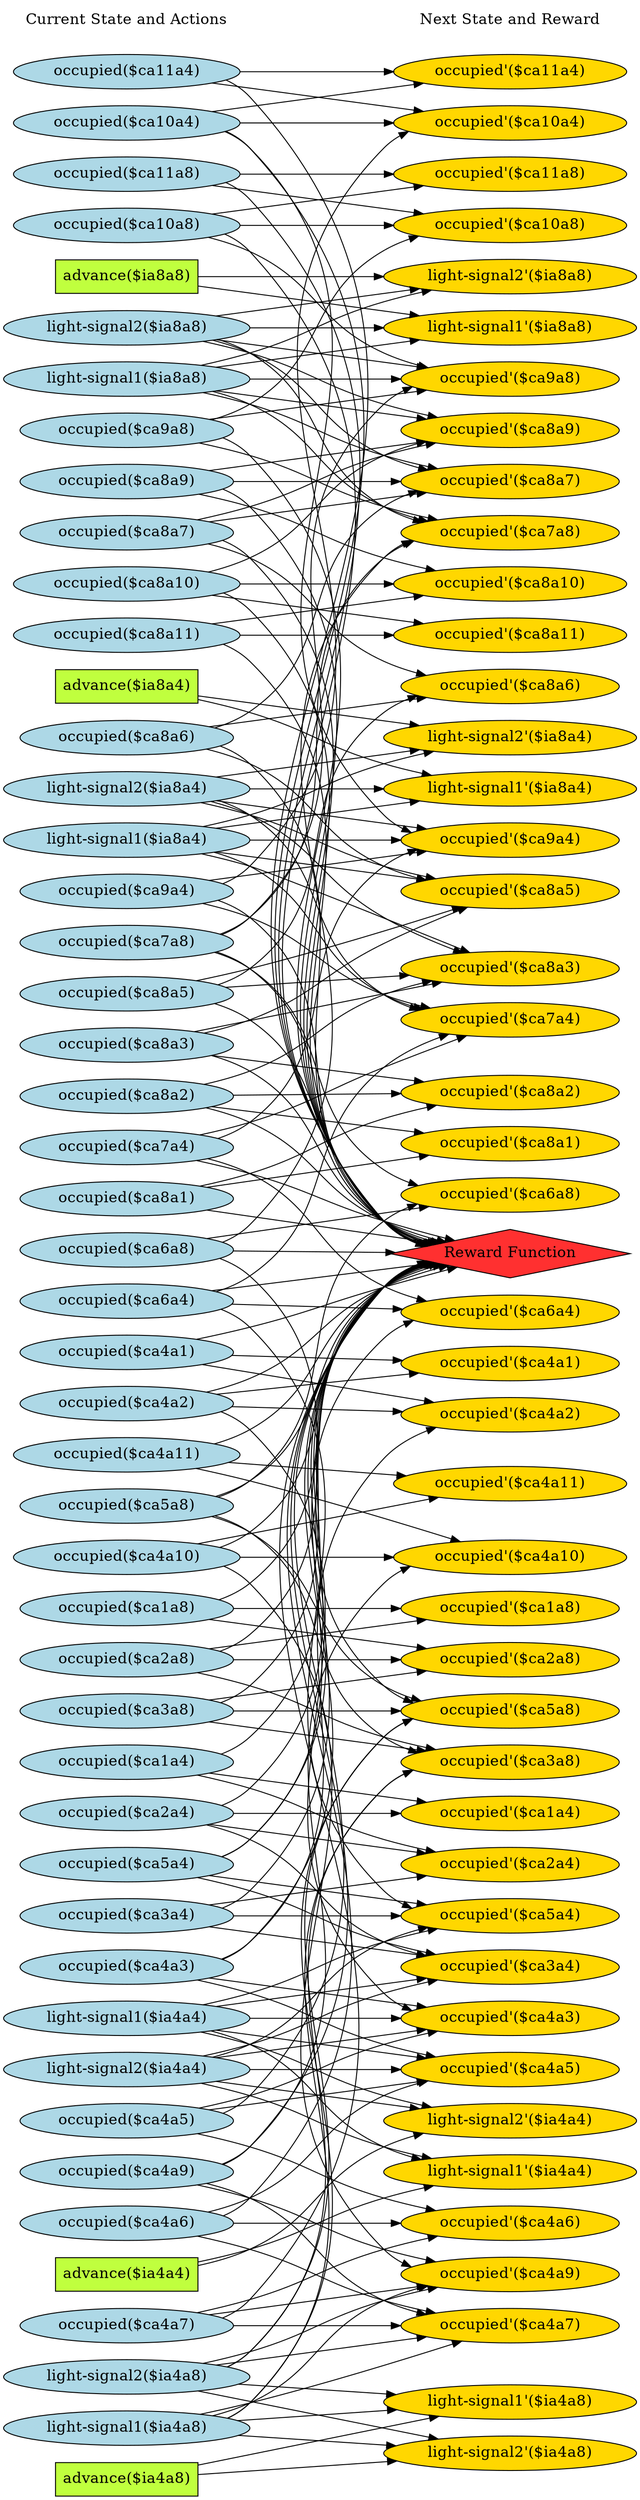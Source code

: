 digraph G {
	graph [bb="0,0,612.96,2668.4",
		fontname=Helvetica,
		fontsize=16,
		rankdir=LR,
		ranksep=2.00,
		ratio=auto,
		size=600
	];
	node [fontsize=16,
		label="\N"
	];
	{
		graph [rank=same];
		"occupied($ca10a4)"		 [color=black,
			fillcolor=lightblue,
			height=0.51069,
			pos="107.48,2541.4",
			shape=ellipse,
			style=filled,
			width=2.7106];
		"occupied($ca10a8)"		 [color=black,
			fillcolor=lightblue,
			height=0.51069,
			pos="107.48,1663.4",
			shape=ellipse,
			style=filled,
			width=2.7106];
		"light-signal1($ia4a8)"		 [color=black,
			fillcolor=lightblue,
			height=0.51069,
			pos="107.48,72.385",
			shape=ellipse,
			style=filled,
			width=2.9856];
		"occupied($ca4a5)"		 [color=black,
			fillcolor=lightblue,
			height=0.51069,
			pos="107.48,675.38",
			shape=ellipse,
			style=filled,
			width=2.5534];
		"occupied($ca4a11)"		 [color=black,
			fillcolor=lightblue,
			height=0.51069,
			pos="107.48,1883.4",
			shape=ellipse,
			style=filled,
			width=2.7106];
		"light-signal1($ia8a4)"		 [color=black,
			fillcolor=lightblue,
			height=0.51069,
			pos="107.48,2323.4",
			shape=ellipse,
			style=filled,
			width=2.9856];
		"occupied($ca3a4)"		 [color=black,
			fillcolor=lightblue,
			height=0.51069,
			pos="107.48,950.38",
			shape=ellipse,
			style=filled,
			width=2.5534];
		"occupied($ca8a1)"		 [color=black,
			fillcolor=lightblue,
			height=0.51069,
			pos="107.48,2486.4",
			shape=ellipse,
			style=filled,
			width=2.5534];
		"occupied($ca4a1)"		 [color=black,
			fillcolor=lightblue,
			height=0.51069,
			pos="107.48,895.38",
			shape=ellipse,
			style=filled,
			width=2.5534];
		"light-signal1($ia8a8)"		 [color=black,
			fillcolor=lightblue,
			height=0.51069,
			pos="107.48,1388.4",
			shape=ellipse,
			style=filled,
			width=2.9856];
		"occupied($ca7a8)"		 [color=black,
			fillcolor=lightblue,
			height=0.51069,
			pos="107.48,1278.4",
			shape=ellipse,
			style=filled,
			width=2.5534];
		"occupied($ca8a9)"		 [color=black,
			fillcolor=lightblue,
			height=0.51069,
			pos="107.48,1608.4",
			shape=ellipse,
			style=filled,
			width=2.5534];
		"light-signal1($ia4a4)"		 [color=black,
			fillcolor=lightblue,
			height=0.51069,
			pos="107.48,730.38",
			shape=ellipse,
			style=filled,
			width=2.9856];
		"occupied($ca7a4)"		 [color=black,
			fillcolor=lightblue,
			height=0.51069,
			pos="107.48,2103.4",
			shape=ellipse,
			style=filled,
			width=2.5534];
		"occupied($ca3a8)"		 [color=black,
			fillcolor=lightblue,
			height=0.51069,
			pos="107.48,182.38",
			shape=ellipse,
			style=filled,
			width=2.5534];
		"occupied($ca8a5)"		 [color=black,
			fillcolor=lightblue,
			height=0.51069,
			pos="107.48,2048.4",
			shape=ellipse,
			style=filled,
			width=2.5534];
		"occupied($ca4a9)"		 [color=black,
			fillcolor=lightblue,
			height=0.51069,
			pos="107.48,620.38",
			shape=ellipse,
			style=filled,
			width=2.5534];
		"advance($ia8a4)"		 [color=black,
			fillcolor=olivedrab1,
			height=0.5,
			pos="107.48,2432.4",
			shape=box,
			style=filled,
			width=1.6944];
		"advance($ia8a8)"		 [color=black,
			fillcolor=olivedrab1,
			height=0.5,
			pos="107.48,1224.4",
			shape=box,
			style=filled,
			width=1.6944];
		"advance($ia4a8)"		 [color=black,
			fillcolor=olivedrab1,
			height=0.5,
			pos="107.48,18.385",
			shape=box,
			style=filled,
			width=1.6944];
		"occupied($ca8a10)"		 [color=black,
			fillcolor=lightblue,
			height=0.51069,
			pos="107.48,1498.4",
			shape=ellipse,
			style=filled,
			width=2.7106];
		"advance($ia4a4)"		 [color=black,
			fillcolor=olivedrab1,
			height=0.5,
			pos="107.48,511.38",
			shape=box,
			style=filled,
			width=1.6944];
		"occupied($ca8a11)"		 [color=black,
			fillcolor=lightblue,
			height=0.51069,
			pos="107.48,1553.4",
			shape=ellipse,
			style=filled,
			width=2.7106];
		"Current State and Actions"		 [color=black,
			fillcolor=white,
			height=0.5,
			pos="107.48,2650.4",
			shape=plaintext,
			style=bold,
			width=2.5139];
		"light-signal2($ia4a4)"		 [color=black,
			fillcolor=lightblue,
			height=0.51069,
			pos="107.48,565.38",
			shape=ellipse,
			style=filled,
			width=2.9856];
		"occupied($ca1a8)"		 [color=black,
			fillcolor=lightblue,
			height=0.51069,
			pos="107.48,347.38",
			shape=ellipse,
			style=filled,
			width=2.5534];
		"occupied($ca4a3)"		 [color=black,
			fillcolor=lightblue,
			height=0.51069,
			pos="107.48,785.38",
			shape=ellipse,
			style=filled,
			width=2.5534];
		"occupied($ca5a4)"		 [color=black,
			fillcolor=lightblue,
			height=0.51069,
			pos="107.48,1060.4",
			shape=ellipse,
			style=filled,
			width=2.5534];
		"occupied($ca1a4)"		 [color=black,
			fillcolor=lightblue,
			height=0.51069,
			pos="107.48,1115.4",
			shape=ellipse,
			style=filled,
			width=2.5534];
		"occupied($ca8a7)"		 [color=black,
			fillcolor=lightblue,
			height=0.51069,
			pos="107.48,1718.4",
			shape=ellipse,
			style=filled,
			width=2.5534];
		"occupied($ca9a4)"		 [color=black,
			fillcolor=lightblue,
			height=0.51069,
			pos="107.48,2213.4",
			shape=ellipse,
			style=filled,
			width=2.5534];
		"light-signal2($ia8a8)"		 [color=black,
			fillcolor=lightblue,
			height=0.51069,
			pos="107.48,1333.4",
			shape=ellipse,
			style=filled,
			width=2.9856];
		"occupied($ca8a3)"		 [color=black,
			fillcolor=lightblue,
			height=0.51069,
			pos="107.48,2158.4",
			shape=ellipse,
			style=filled,
			width=2.5534];
		"light-signal2($ia4a8)"		 [color=black,
			fillcolor=lightblue,
			height=0.51069,
			pos="107.48,127.38",
			shape=ellipse,
			style=filled,
			width=2.9856];
		"occupied($ca4a7)"		 [color=black,
			fillcolor=lightblue,
			height=0.51069,
			pos="107.48,402.38",
			shape=ellipse,
			style=filled,
			width=2.5534];
		"occupied($ca9a8)"		 [color=black,
			fillcolor=lightblue,
			height=0.51069,
			pos="107.48,1443.4",
			shape=ellipse,
			style=filled,
			width=2.5534];
		"light-signal2($ia8a4)"		 [color=black,
			fillcolor=lightblue,
			height=0.51069,
			pos="107.48,2268.4",
			shape=ellipse,
			style=filled,
			width=2.9856];
		"occupied($ca5a8)"		 [color=black,
			fillcolor=lightblue,
			height=0.51069,
			pos="107.48,292.38",
			shape=ellipse,
			style=filled,
			width=2.5534];
		"occupied($ca11a4)"		 [color=black,
			fillcolor=lightblue,
			height=0.51069,
			pos="107.48,2596.4",
			shape=ellipse,
			style=filled,
			width=2.7106];
		"occupied($ca11a8)"		 [color=black,
			fillcolor=lightblue,
			height=0.51069,
			pos="107.48,1773.4",
			shape=ellipse,
			style=filled,
			width=2.7106];
		"occupied($ca4a10)"		 [color=black,
			fillcolor=lightblue,
			height=0.51069,
			pos="107.48,1828.4",
			shape=ellipse,
			style=filled,
			width=2.7106];
		"occupied($ca2a8)"		 [color=black,
			fillcolor=lightblue,
			height=0.51069,
			pos="107.48,237.38",
			shape=ellipse,
			style=filled,
			width=2.5534];
		"occupied($ca4a6)"		 [color=black,
			fillcolor=lightblue,
			height=0.51069,
			pos="107.48,457.38",
			shape=ellipse,
			style=filled,
			width=2.5534];
		"occupied($ca6a4)"		 [color=black,
			fillcolor=lightblue,
			height=0.51069,
			pos="107.48,1938.4",
			shape=ellipse,
			style=filled,
			width=2.5534];
		"occupied($ca8a2)"		 [color=black,
			fillcolor=lightblue,
			height=0.51069,
			pos="107.48,2378.4",
			shape=ellipse,
			style=filled,
			width=2.5534];
		"occupied($ca4a2)"		 [color=black,
			fillcolor=lightblue,
			height=0.51069,
			pos="107.48,840.38",
			shape=ellipse,
			style=filled,
			width=2.5534];
		"occupied($ca2a4)"		 [color=black,
			fillcolor=lightblue,
			height=0.51069,
			pos="107.48,1005.4",
			shape=ellipse,
			style=filled,
			width=2.5534];
		"occupied($ca6a8)"		 [color=black,
			fillcolor=lightblue,
			height=0.51069,
			pos="107.48,1170.4",
			shape=ellipse,
			style=filled,
			width=2.5534];
		"occupied($ca8a6)"		 [color=black,
			fillcolor=lightblue,
			height=0.51069,
			pos="107.48,1993.4",
			shape=ellipse,
			style=filled,
			width=2.5534];
	}
	{
		graph [rank=same];
		"occupied'($ca8a6)"		 [color=black,
			fillcolor=gold1,
			height=0.51069,
			pos="485.96,1993.4",
			shape=ellipse,
			style=filled,
			width=2.6124];
		"occupied'($ca4a11)"		 [color=black,
			fillcolor=gold1,
			height=0.51069,
			pos="485.96,1883.4",
			shape=ellipse,
			style=filled,
			width=2.7695];
		"occupied'($ca6a8)"		 [color=black,
			fillcolor=gold1,
			height=0.51069,
			pos="485.96,1154.4",
			shape=ellipse,
			style=filled,
			width=2.6124];
		"occupied'($ca11a4)"		 [color=black,
			fillcolor=gold1,
			height=0.51069,
			pos="485.96,2596.4",
			shape=ellipse,
			style=filled,
			width=2.7695];
		"occupied'($ca4a1)"		 [color=black,
			fillcolor=gold1,
			height=0.51069,
			pos="485.96,850.38",
			shape=ellipse,
			style=filled,
			width=2.6124];
		"Next State and Reward"		 [color=black,
			fillcolor=white,
			height=0.5,
			pos="485.96,2650.4",
			shape=plaintext,
			style=bold,
			width=2.25];
		"occupied'($ca11a8)"		 [color=black,
			fillcolor=gold1,
			height=0.51069,
			pos="485.96,1773.4",
			shape=ellipse,
			style=filled,
			width=2.7695];
		"Reward Function"		 [color=black,
			fillcolor=firebrick1,
			height=0.72222,
			pos="485.96,1436.4",
			shape=diamond,
			style=filled,
			width=3.5278];
		"light-signal2'($ia4a4)"		 [color=black,
			fillcolor=gold1,
			height=0.51069,
			pos="485.96,594.38",
			shape=ellipse,
			style=filled,
			width=3.0445];
		"light-signal2'($ia8a4)"		 [color=black,
			fillcolor=gold1,
			height=0.51069,
			pos="485.96,2321.4",
			shape=ellipse,
			style=filled,
			width=3.0445];
		"occupied'($ca4a5)"		 [color=black,
			fillcolor=gold1,
			height=0.51069,
			pos="485.96,675.38",
			shape=ellipse,
			style=filled,
			width=2.6124];
		"light-signal2'($ia4a8)"		 [color=black,
			fillcolor=gold1,
			height=0.51069,
			pos="485.96,73.385",
			shape=ellipse,
			style=filled,
			width=3.0445];
		"occupied'($ca3a4)"		 [color=black,
			fillcolor=gold1,
			height=0.51069,
			pos="485.96,905.38",
			shape=ellipse,
			style=filled,
			width=2.6124];
		"occupied'($ca8a1)"		 [color=black,
			fillcolor=gold1,
			height=0.51069,
			pos="485.96,2486.4",
			shape=ellipse,
			style=filled,
			width=2.6124];
		"light-signal2'($ia8a8)"		 [color=black,
			fillcolor=gold1,
			height=0.51069,
			pos="485.96,1264.4",
			shape=ellipse,
			style=filled,
			width=3.0445];
		"occupied'($ca7a4)"		 [color=black,
			fillcolor=gold1,
			height=0.51069,
			pos="485.96,2156.4",
			shape=ellipse,
			style=filled,
			width=2.6124];
		"occupied'($ca4a9)"		 [color=black,
			fillcolor=gold1,
			height=0.51069,
			pos="485.96,403.38",
			shape=ellipse,
			style=filled,
			width=2.6124];
		"occupied'($ca3a8)"		 [color=black,
			fillcolor=gold1,
			height=0.51069,
			pos="485.96,128.38",
			shape=ellipse,
			style=filled,
			width=2.6124];
		"occupied'($ca8a5)"		 [color=black,
			fillcolor=gold1,
			height=0.51069,
			pos="485.96,2101.4",
			shape=ellipse,
			style=filled,
			width=2.6124];
		"occupied'($ca7a8)"		 [color=black,
			fillcolor=gold1,
			height=0.51069,
			pos="485.96,1319.4",
			shape=ellipse,
			style=filled,
			width=2.6124];
		"occupied'($ca4a10)"		 [color=black,
			fillcolor=gold1,
			height=0.51069,
			pos="485.96,1828.4",
			shape=ellipse,
			style=filled,
			width=2.7695];
		"occupied'($ca8a9)"		 [color=black,
			fillcolor=gold1,
			height=0.51069,
			pos="485.96,1498.4",
			shape=ellipse,
			style=filled,
			width=2.6124];
		"occupied'($ca8a11)"		 [color=black,
			fillcolor=gold1,
			height=0.51069,
			pos="485.96,1553.4",
			shape=ellipse,
			style=filled,
			width=2.7695];
		"occupied'($ca1a4)"		 [color=black,
			fillcolor=gold1,
			height=0.51069,
			pos="485.96,1080.4",
			shape=ellipse,
			style=filled,
			width=2.6124];
		"occupied'($ca1a8)"		 [color=black,
			fillcolor=gold1,
			height=0.51069,
			pos="485.96,293.38",
			shape=ellipse,
			style=filled,
			width=2.6124];
		"occupied'($ca5a4)"		 [color=black,
			fillcolor=gold1,
			height=0.51069,
			pos="485.96,960.38",
			shape=ellipse,
			style=filled,
			width=2.6124];
		"occupied'($ca4a3)"		 [color=black,
			fillcolor=gold1,
			height=0.51069,
			pos="485.96,730.38",
			shape=ellipse,
			style=filled,
			width=2.6124];
		"occupied'($ca8a3)"		 [color=black,
			fillcolor=gold1,
			height=0.51069,
			pos="485.96,2211.4",
			shape=ellipse,
			style=filled,
			width=2.6124];
		"occupied'($ca5a8)"		 [color=black,
			fillcolor=gold1,
			height=0.51069,
			pos="485.96,183.38",
			shape=ellipse,
			style=filled,
			width=2.6124];
		"occupied'($ca4a7)"		 [color=black,
			fillcolor=gold1,
			height=0.51069,
			pos="485.96,348.38",
			shape=ellipse,
			style=filled,
			width=2.6124];
		"occupied'($ca9a4)"		 [color=black,
			fillcolor=gold1,
			height=0.51069,
			pos="485.96,2266.4",
			shape=ellipse,
			style=filled,
			width=2.6124];
		"occupied'($ca8a7)"		 [color=black,
			fillcolor=gold1,
			height=0.51069,
			pos="485.96,1663.4",
			shape=ellipse,
			style=filled,
			width=2.6124];
		"occupied'($ca9a8)"		 [color=black,
			fillcolor=gold1,
			height=0.51069,
			pos="485.96,1374.4",
			shape=ellipse,
			style=filled,
			width=2.6124];
		"occupied'($ca10a8)"		 [color=black,
			fillcolor=gold1,
			height=0.51069,
			pos="485.96,1718.4",
			shape=ellipse,
			style=filled,
			width=2.7695];
		"occupied'($ca10a4)"		 [color=black,
			fillcolor=gold1,
			height=0.51069,
			pos="485.96,2541.4",
			shape=ellipse,
			style=filled,
			width=2.7695];
		"occupied'($ca8a10)"		 [color=black,
			fillcolor=gold1,
			height=0.51069,
			pos="485.96,1608.4",
			shape=ellipse,
			style=filled,
			width=2.7695];
		"light-signal1'($ia8a4)"		 [color=black,
			fillcolor=gold1,
			height=0.51069,
			pos="485.96,2376.4",
			shape=ellipse,
			style=filled,
			width=3.0445];
		"light-signal1'($ia4a8)"		 [color=black,
			fillcolor=gold1,
			height=0.51069,
			pos="485.96,18.385",
			shape=ellipse,
			style=filled,
			width=3.0445];
		"light-signal1'($ia8a8)"		 [color=black,
			fillcolor=gold1,
			height=0.51069,
			pos="485.96,1209.4",
			shape=ellipse,
			style=filled,
			width=3.0445];
		"light-signal1'($ia4a4)"		 [color=black,
			fillcolor=gold1,
			height=0.51069,
			pos="485.96,539.38",
			shape=ellipse,
			style=filled,
			width=3.0445];
		"occupied'($ca4a2)"		 [color=black,
			fillcolor=gold1,
			height=0.51069,
			pos="485.96,795.38",
			shape=ellipse,
			style=filled,
			width=2.6124];
		"occupied'($ca2a4)"		 [color=black,
			fillcolor=gold1,
			height=0.51069,
			pos="485.96,1015.4",
			shape=ellipse,
			style=filled,
			width=2.6124];
		"occupied'($ca8a2)"		 [color=black,
			fillcolor=gold1,
			height=0.51069,
			pos="485.96,2431.4",
			shape=ellipse,
			style=filled,
			width=2.6124];
		"occupied'($ca6a4)"		 [color=black,
			fillcolor=gold1,
			height=0.51069,
			pos="485.96,1938.4",
			shape=ellipse,
			style=filled,
			width=2.6124];
		"occupied'($ca4a6)"		 [color=black,
			fillcolor=gold1,
			height=0.51069,
			pos="485.96,458.38",
			shape=ellipse,
			style=filled,
			width=2.6124];
		"occupied'($ca2a8)"		 [color=black,
			fillcolor=gold1,
			height=0.51069,
			pos="485.96,238.38",
			shape=ellipse,
			style=filled,
			width=2.6124];
	}
	"occupied($ca10a4)" -> "occupied'($ca11a4)"	 [color=black,
		pos="e,407.13,2585 185.12,2552.6 246.55,2561.6 332.79,2574.2 397.02,2583.5",
		style=solid];
	"occupied($ca10a4)" -> "Reward Function"	 [pos="e,401.23,1445.1 189.43,2531.3 199.09,2527 207.99,2521.3 214.96,2513.4 525.16,2163.6 51.187,1823.3 358.96,1471.4 367.77,1461.3 379.21,\
1454 391.6,1448.8"];
	"occupied($ca10a4)" -> "occupied'($ca9a4)"	 [color=black,
		pos="e,402.85,2275.1 182.39,2529.5 193.95,2525.6 205.26,2520.4 214.96,2513.4 309.56,2445.4 263.08,2360.5 358.96,2294.4 369.22,2287.3 \
380.97,2282 393.08,2278",
		style=solid];
	"occupied($ca10a4)" -> "occupied'($ca10a4)"	 [color=black,
		pos="e,386.04,2541.4 205.43,2541.4 257.52,2541.4 321.92,2541.4 375.77,2541.4",
		style=solid];
	"occupied($ca10a8)" -> "occupied'($ca11a8)"	 [color=black,
		pos="e,416.83,1760.1 167.93,1677.9 183.33,1681.9 199.84,1686.6 214.96,1691.4 280.1,1712.1 293.44,1725.9 358.96,1745.4 374.35,1750 390.99,\
1754.2 406.98,1757.8",
		style=solid];
	"occupied($ca10a8)" -> "Reward Function"	 [pos="e,415.58,1448 179.64,1651 191.95,1647.1 204.23,1642 214.96,1635.4 297.47,1584.4 276.81,1523 358.96,1471.4 373.05,1462.5 389.4,1455.9 \
405.56,1450.9"];
	"occupied($ca10a8)" -> "occupied'($ca9a8)"	 [color=black,
		pos="e,401.01,1382.5 182.85,1651.7 194.29,1647.7 205.44,1642.4 214.96,1635.4 313.04,1562.6 259.23,1471.9 358.96,1401.4 368.67,1394.5 \
379.77,1389.4 391.27,1385.5",
		style=solid];
	"occupied($ca10a8)" -> "occupied'($ca10a8)"	 [color=black,
		pos="e,407.13,1707 185.12,1674.6 246.55,1683.6 332.79,1696.2 397.02,1705.5",
		style=solid];
	"light-signal1($ia4a8)" -> "light-signal2'($ia4a8)"	 [color=black,
		pos="e,376.37,73.096 215.11,72.668 262.2,72.793 317.74,72.941 366.15,73.069",
		style=solid];
	"light-signal1($ia4a8)" -> "occupied'($ca4a9)"	 [color=black,
		pos="e,401.14,395.44 186.85,84.842 196.96,88.713 206.66,93.774 214.96,100.38 322.86,186.36 249.43,291.5 358.96,375.38 368.55,382.73 379.69,\
388.22 391.3,392.32",
		style=solid];
	"light-signal1($ia4a8)" -> "occupied'($ca3a8)"	 [color=black,
		pos="e,410.72,117.34 189.24,84.398 251.59,93.672 337.59,106.46 400.78,115.86",
		style=solid];
	"light-signal1($ia4a8)" -> "occupied'($ca5a8)"	 [color=black,
		pos="e,418.44,170.51 170.18,87.404 184.94,91.329 200.58,95.764 214.96,100.38 280.18,121.35 293.35,135.68 358.96,155.38 374.78,160.14 \
391.93,164.47 408.34,168.24",
		style=solid];
	"light-signal1($ia4a8)" -> "occupied'($ca4a7)"	 [color=black,
		pos="e,402.83,339.74 185.17,85.196 195.76,89.011 206.04,93.961 214.96,100.38 309.79,168.68 262.84,253.92 358.96,320.38 369.21,327.47 \
380.96,332.8 393.07,336.81",
		style=solid];
	"light-signal1($ia4a8)" -> "light-signal1'($ia4a8)"	 [color=black,
		pos="e,402.01,30.283 190.64,60.601 249.97,52.091 330.18,40.586 391.88,31.736",
		style=solid];
	"occupied($ca4a5)" -> "Reward Function"	 [pos="e,402.83,1427.4 186.28,684.85 197.03,689.1 207.07,695.06 214.96,703.38 432.85,933.3 142.67,1170 358.96,1401.4 368.38,1411.5 380.42,\
1418.7 393.32,1423.9"];
	"occupied($ca4a5)" -> "occupied'($ca4a5)"	 [color=black,
		pos="e,391.72,675.38 199.62,675.38 254.53,675.38 324.63,675.38 381.61,675.38",
		style=solid];
	"occupied($ca4a5)" -> "occupied'($ca4a3)"	 [color=black,
		pos="e,410.23,719.47 182.41,686.19 244.92,695.32 334.48,708.4 399.94,717.96",
		style=solid];
	"occupied($ca4a5)" -> "occupied'($ca4a6)"	 [color=black,
		pos="e,437.51,474.22 176.05,663.02 189.42,659.1 203,654 214.96,647.38 291.73,604.93 285.53,560.39 358.96,512.38 380.23,498.48 405.66,\
486.78 428.1,477.87",
		style=solid];
	"occupied($ca4a11)" -> "occupied'($ca4a11)"	 [color=black,
		pos="e,386.04,1883.4 205.43,1883.4 257.52,1883.4 321.92,1883.4 375.77,1883.4",
		style=solid];
	"occupied($ca4a11)" -> "Reward Function"	 [pos="e,406.19,1446.2 186.28,1872.4 196.77,1868.3 206.73,1862.8 214.96,1855.4 350.23,1733.2 224.54,1594.5 358.96,1471.4 369.64,1461.6 \
382.82,1454.5 396.59,1449.4"];
	"occupied($ca4a11)" -> "occupied'($ca4a10)"	 [color=black,
		pos="e,407.13,1839.8 185.12,1872.2 246.55,1863.2 332.79,1850.6 397.02,1841.2",
		style=solid];
	"light-signal1($ia8a4)" -> "light-signal2'($ia8a4)"	 [color=black,
		pos="e,376.37,2322 215.11,2322.8 262.2,2322.6 317.74,2322.3 366.15,2322",
		style=solid];
	"light-signal1($ia8a4)" -> "occupied'($ca7a4)"	 [color=black,
		pos="e,410.22,2167.3 177.82,2309.5 190.51,2305.7 203.38,2301.1 214.96,2295.4 287.48,2259.7 285.77,2218.6 358.96,2184.4 371.91,2178.3 \
386.22,2173.5 400.42,2169.8",
		style=solid];
	"light-signal1($ia8a4)" -> "occupied'($ca8a5)"	 [color=black,
		pos="e,405.4,2111 182.47,2310.1 193.83,2306.4 205.06,2301.5 214.96,2295.4 297.88,2243.8 275.06,2179.4 358.96,2129.4 370.16,2122.7 382.77,\
2117.6 395.58,2113.7",
		style=solid];
	"light-signal1($ia8a4)" -> "occupied'($ca8a3)"	 [color=black,
		pos="e,418.42,2224.2 170.2,2308.4 184.96,2304.5 200.6,2300 214.96,2295.4 280.27,2274.2 293.25,2259.3 358.96,2239.4 374.76,2234.6 391.91,\
2230.2 408.32,2226.5",
		style=solid];
	"light-signal1($ia8a4)" -> "occupied'($ca9a4)"	 [color=black,
		pos="e,411.17,2277.6 188.78,2311.2 251.3,2301.8 337.82,2288.7 401.2,2279.1",
		style=solid];
	"light-signal1($ia8a4)" -> "light-signal1'($ia8a4)"	 [color=black,
		pos="e,401.56,2364.6 191.1,2335 250.25,2343.3 329.98,2354.6 391.47,2363.2",
		style=solid];
	"occupied($ca3a4)" -> "Reward Function"	 [pos="e,405.6,1426.8 184.58,960.44 195.74,964.59 206.36,970.37 214.96,978.38 360.28,1113.7 214.58,1265 358.96,1401.4 369.42,1411.3 382.42,\
1418.4 396.07,1423.5"];
	"occupied($ca3a4)" -> "occupied'($ca3a4)"	 [color=black,
		pos="e,405.3,914.91 186.94,941.01 247.7,933.74 331.9,923.68 395.31,916.1",
		style=solid];
	"occupied($ca3a4)" -> "occupied'($ca5a4)"	 [color=black,
		pos="e,392.58,957.93 198.66,952.78 253.96,954.25 324.94,956.13 382.38,957.66",
		style=solid];
	"occupied($ca3a4)" -> "occupied'($ca2a4)"	 [color=black,
		pos="e,414.75,1003.3 177.53,962.31 241.64,973.38 337.08,989.85 404.58,1001.5",
		style=solid];
	"occupied($ca8a1)" -> "Reward Function"	 [pos="e,401.3,1445.2 188.28,2477.4 198.37,2473.3 207.68,2467.5 214.96,2459.4 512.07,2129.8 65.595,1804.3 358.96,1471.4 367.81,1461.3 379.27,\
1454.1 391.67,1448.8"];
	"occupied($ca8a1)" -> "occupied'($ca8a1)"	 [color=black,
		pos="e,391.72,2486.4 199.62,2486.4 254.53,2486.4 324.63,2486.4 381.61,2486.4",
		style=solid];
	"occupied($ca8a1)" -> "occupied'($ca8a2)"	 [color=black,
		pos="e,410.23,2442.3 182.41,2475.6 244.92,2466.5 334.48,2453.4 399.94,2443.8",
		style=solid];
	"occupied($ca4a1)" -> "occupied'($ca4a1)"	 [color=black,
		pos="e,405.3,859.91 186.94,886.01 247.7,878.74 331.9,868.68 395.31,861.1",
		style=solid];
	"occupied($ca4a1)" -> "Reward Function"	 [pos="e,404.63,1426.9 185.1,905.28 196.13,909.46 206.57,915.29 214.96,923.38 374.61,1077.5 200.38,1246.2 358.96,1401.4 369.01,1411.2 381.58,\
1418.3 394.86,1423.5"];
	"occupied($ca4a1)" -> "occupied'($ca4a2)"	 [color=black,
		pos="e,420.63,808.67 164.96,880.98 181.14,876.73 198.78,871.98 214.96,867.38 279.33,849.09 294.25,840.43 358.96,823.38 375.63,818.99 \
393.65,814.71 410.71,810.88",
		style=solid];
	"light-signal1($ia8a8)" -> "light-signal2'($ia8a8)"	 [color=black,
		pos="e,411.24,1277.9 172.13,1373.7 186.38,1369.8 201.31,1365.4 214.96,1360.4 281.47,1336.2 292,1315.3 358.96,1292.4 372.48,1287.8 387.09,\
1283.7 401.4,1280.2",
		style=solid];
	"light-signal1($ia8a8)" -> "occupied'($ca7a8)"	 [color=black,
		pos="e,416.88,1331.9 181.52,1375 246.3,1363.1 340.65,1345.8 406.91,1333.7",
		style=solid];
	"light-signal1($ia8a8)" -> "occupied'($ca8a9)"	 [color=black,
		pos="e,417.12,1485.8 170.18,1403.4 184.94,1407.3 200.58,1411.8 214.96,1416.4 280.18,1437.3 293.27,1451.9 358.96,1471.4 374.41,1476 391.15,\
1480.1 407.22,1483.7",
		style=solid];
	"light-signal1($ia8a8)" -> "occupied'($ca8a7)"	 [color=black,
		pos="e,402.85,1654.7 185.16,1401.2 195.75,1405 206.04,1410 214.96,1416.4 309.56,1484.4 263.08,1569.2 358.96,1635.4 369.22,1642.5 380.97,\
1647.8 393.08,1651.8",
		style=solid];
	"light-signal1($ia8a8)" -> "occupied'($ca9a8)"	 [color=black,
		pos="e,393.53,1377.8 212.85,1384.5 266.11,1382.5 330.62,1380.1 383.46,1378.2",
		style=solid];
	"light-signal1($ia8a8)" -> "light-signal1'($ia8a8)"	 [color=black,
		pos="e,402.97,1221.5 179.19,1374.6 191.48,1370.9 203.87,1366.2 214.96,1360.4 289.54,1321.4 283.64,1275 358.96,1237.4 369.61,1232.1 381.27,\
1227.8 393.06,1224.3",
		style=solid];
	"occupied($ca7a8)" -> "occupied'($ca6a8)"	 [color=black,
		pos="e,415.83,1166.8 170.2,1264.9 185.04,1261.1 200.71,1256.5 214.96,1251.4 281.68,1227.2 291.89,1205.6 358.96,1182.4 373.82,1177.3 389.99,\
1172.8 405.64,1169.1",
		style=solid];
	"occupied($ca7a8)" -> "Reward Function"	 [pos="e,422.72,1423.2 172.15,1291.5 186.53,1295.5 201.52,1300.4 214.96,1306.4 284.96,1337.7 289.17,1369.6 358.96,1401.4 375.87,1409.1 \
394.85,1415.4 412.84,1420.5"];
	"occupied($ca7a8)" -> "occupied'($ca7a8)"	 [color=black,
		pos="e,403.48,1310.5 188.78,1287.1 248.72,1293.7 330.71,1302.6 393.23,1309.4",
		style=solid];
	"occupied($ca7a8)" -> "occupied'($ca9a8)"	 [color=black,
		pos="e,421.36,1360.9 164.33,1292.9 180.66,1297.2 198.54,1301.9 214.96,1306.4 279.08,1323.7 294.52,1330.3 358.96,1346.4 375.86,1350.6 \
394.12,1354.8 411.35,1358.7",
		style=solid];
	"occupied($ca8a9)" -> "Reward Function"	 [pos="e,421.08,1449.2 173.56,1595.6 187.59,1591.7 202.07,1586.7 214.96,1580.4 287.15,1545.3 287.02,1507 358.96,1471.4 375.27,1463.3 393.72,\
1456.9 411.37,1451.8"];
	"occupied($ca8a9)" -> "occupied'($ca8a9)"	 [color=black,
		pos="e,418.79,1511.3 166.54,1594.3 182.34,1590.1 199.39,1585.3 214.96,1580.4 280.1,1559.7 293.44,1545.8 358.96,1526.4 374.88,1521.7 392.15,\
1517.3 408.64,1513.5",
		style=solid];
	"occupied($ca8a9)" -> "occupied'($ca8a7)"	 [color=black,
		pos="e,410.23,1652.5 182.41,1619.2 244.92,1628.3 334.48,1641.4 399.94,1651",
		style=solid];
	"occupied($ca8a9)" -> "occupied'($ca8a10)"	 [color=black,
		pos="e,386.08,1608.4 199.62,1608.4 252.68,1608.4 319.91,1608.4 375.79,1608.4",
		style=solid];
	"light-signal1($ia4a4)" -> "light-signal2'($ia4a4)"	 [color=black,
		pos="e,444.15,611.43 170.51,715.45 185.19,711.54 200.71,707.09 214.96,702.38 257.17,688.45 369.06,642.59 434.8,615.31",
		style=solid];
	"light-signal1($ia4a4)" -> "occupied'($ca4a5)"	 [color=black,
		pos="e,409.96,686.34 189.71,718.52 251.78,709.45 337.09,696.99 400.05,687.79",
		style=solid];
	"light-signal1($ia4a4)" -> "occupied'($ca3a4)"	 [color=black,
		pos="e,409.37,894.65 178.83,744.25 191.22,747.98 203.74,752.63 214.96,758.38 288.84,796.27 284.37,840.92 358.96,877.38 371.52,883.52 \
385.43,888.33 399.3,892.09",
		style=solid];
	"light-signal1($ia4a4)" -> "occupied'($ca5a4)"	 [color=black,
		pos="e,404.91,950.92 182.88,743.54 194.13,747.31 205.21,752.16 214.96,758.38 299.56,812.41 273.33,880 358.96,932.38 370,939.14 382.48,\
944.27 395.18,948.17",
		style=solid];
	"light-signal1($ia4a4)" -> "occupied'($ca4a3)"	 [color=black,
		pos="e,391.78,730.38 215.11,730.38 267.29,730.38 329.84,730.38 381.58,730.38",
		style=solid];
	"light-signal1($ia4a4)" -> "light-signal1'($ia4a4)"	 [color=black,
		pos="e,401.71,551.26 180.26,716.75 192.25,713.01 204.26,708.3 214.96,702.38 291.73,659.93 281.39,608.35 358.96,567.38 369.25,561.95 380.56,\
557.56 392.04,554.03",
		style=solid];
	"occupied($ca7a4)" -> "Reward Function"	 [pos="e,403.44,1445.5 186.06,2093.7 196.84,2089.5 206.95,2083.6 214.96,2075.4 407.83,1878 167.46,1670.1 358.96,1471.4 368.6,1461.4 380.82,\
1454.2 393.84,1449"];
	"occupied($ca7a4)" -> "occupied'($ca7a4)"	 [color=black,
		pos="e,408.98,2145.7 183.31,2113.9 245.39,2122.7 333.71,2135.1 398.75,2144.2",
		style=solid];
	"occupied($ca7a4)" -> "occupied'($ca9a4)"	 [color=black,
		pos="e,410.64,2255.3 173.52,2116.3 187.55,2120.2 202.04,2125.2 214.96,2131.4 286.82,2165.9 286.45,2205.2 358.96,2238.4 372.04,2244.4 \
386.48,2249.1 400.78,2252.9",
		style=solid];
	"occupied($ca7a4)" -> "occupied'($ca6a4)"	 [color=black,
		pos="e,410.26,1949.4 173.56,2090.6 187.59,2086.7 202.07,2081.7 214.96,2075.4 287.15,2040.3 286.11,2000.1 358.96,1966.4 371.93,1960.4 \
386.26,1955.6 400.47,1951.9",
		style=solid];
	"occupied($ca3a8)" -> "Reward Function"	 [pos="e,400.74,1427.7 187.43,191.51 197.9,195.81 207.55,201.88 214.96,210.38 565.33,612.3 11.375,997.07 358.96,1401.4 367.63,1411.5 378.93,\
1418.8 391.2,1424"];
	"occupied($ca3a8)" -> "occupied'($ca3a8)"	 [color=black,
		pos="e,409.77,139.17 182.86,171.72 245.21,162.77 334.24,150 399.51,140.64",
		style=solid];
	"occupied($ca3a8)" -> "occupied'($ca5a8)"	 [color=black,
		pos="e,391.72,183.14 199.62,182.63 254.53,182.77 324.63,182.96 381.61,183.11",
		style=solid];
	"occupied($ca3a8)" -> "occupied'($ca2a8)"	 [color=black,
		pos="e,410.7,227.34 181.96,193.32 244.76,202.66 335.1,216.09 400.78,225.86",
		style=solid];
	"occupied($ca8a5)" -> "occupied'($ca8a6)"	 [color=black,
		pos="e,410.23,2004.3 182.41,2037.6 244.92,2028.5 334.48,2015.4 399.94,2005.8",
		style=solid];
	"occupied($ca8a5)" -> "Reward Function"	 [pos="e,403.97,1445.6 185.63,2038.6 196.53,2034.4 206.79,2028.6 214.96,2020.4 393.28,1842 181.88,1651 358.96,1471.4 368.77,1461.4 381.15,\
1454.2 394.29,1449.1"];
	"occupied($ca8a5)" -> "occupied'($ca8a5)"	 [color=black,
		pos="e,408.98,2090.7 183.31,2058.9 245.39,2067.7 333.71,2080.1 398.75,2089.2",
		style=solid];
	"occupied($ca8a5)" -> "occupied'($ca8a3)"	 [color=black,
		pos="e,410.64,2200.3 173.52,2061.3 187.55,2065.2 202.04,2070.2 214.96,2076.4 286.82,2110.9 286.45,2150.2 358.96,2183.4 372.04,2189.4 \
386.48,2194.1 400.78,2197.9",
		style=solid];
	"occupied($ca4a9)" -> "Reward Function"	 [pos="e,402.37,1427.4 186.66,629.86 197.29,634.11 207.2,640.07 214.96,648.38 447.54,897.39 128.1,1150.8 358.96,1401.4 368.24,1411.5 380.15,\
1418.7 392.93,1424"];
	"occupied($ca4a9)" -> "occupied'($ca4a9)"	 [color=black,
		pos="e,405.82,413.09 177.64,608.5 190.6,604.55 203.63,599.32 214.96,592.38 296.85,542.28 276.12,479.91 358.96,431.38 370.29,424.75 383.02,\
419.69 395.94,415.82",
		style=solid];
	"occupied($ca4a9)" -> "occupied'($ca4a10)"	 [color=black,
		pos="e,392.39,1821.8 187.4,629.53 197.87,633.84 207.53,639.9 214.96,648.38 554.81,1036.6 11.709,1418.7 358.96,1800.4 365.75,1807.8 374.04,\
1813.5 383.1,1817.9",
		style=solid];
	"occupied($ca4a9)" -> "occupied'($ca4a7)"	 [color=black,
		pos="e,402.89,357.12 180.41,609.12 192.64,605.13 204.69,599.71 214.96,592.38 308.87,525.35 263.78,441.6 358.96,376.38 369.24,369.34 381.01,\
364.03 393.12,360.04",
		style=solid];
	"advance($ia8a4)" -> "light-signal2'($ia8a4)"	 [color=black,
		pos="e,413.5,2335.3 168.54,2418.5 183.79,2414.6 200.07,2410.1 214.96,2405.4 280.36,2384.5 293.25,2369.3 358.96,2349.4 373.3,2345 388.74,\
2341 403.73,2337.5",
		style=solid];
	"advance($ia8a4)" -> "light-signal1'($ia8a4)"	 [color=black,
		pos="e,403.37,2388.5 168.55,2423.4 229.1,2414.4 323.34,2400.4 393.24,2390",
		style=solid];
	"advance($ia8a8)" -> "light-signal2'($ia8a8)"	 [color=black,
		pos="e,392.76,1254.6 168.55,1230.8 226.13,1236.9 314.18,1246.2 382.79,1253.5",
		style=solid];
	"advance($ia8a8)" -> "light-signal1'($ia8a8)"	 [color=black,
		pos="e,379.16,1213.6 168.55,1222 222.36,1219.8 302.78,1216.6 369.07,1214",
		style=solid];
	"advance($ia4a8)" -> "light-signal2'($ia4a8)"	 [color=black,
		pos="e,402.67,61.363 168.55,27.161 228.9,35.977 322.72,49.683 392.55,59.885",
		style=solid];
	"advance($ia4a8)" -> "light-signal1'($ia4a8)"	 [color=black,
		pos="e,376.16,18.385 168.55,18.385 221.57,18.385 300.42,18.385 366.14,18.385",
		style=solid];
	"occupied($ca8a10)" -> "Reward Function"	 [pos="e,414.99,1447.9 181.52,1486.4 245.69,1475.8 338.88,1460.4 405.03,1449.5"];
	"occupied($ca8a10)" -> "occupied'($ca8a9)"	 [color=black,
		pos="e,391.91,1498.4 205.43,1498.4 259.48,1498.4 326.77,1498.4 381.78,1498.4",
		style=solid];
	"occupied($ca8a10)" -> "occupied'($ca8a11)"	 [color=black,
		pos="e,407.13,1542 185.12,1509.6 246.55,1518.6 332.79,1531.2 397.02,1540.5",
		style=solid];
	"occupied($ca8a10)" -> "occupied'($ca8a10)"	 [color=black,
		pos="e,416.83,1595.1 167.93,1512.9 183.33,1516.9 199.84,1521.6 214.96,1526.4 280.1,1547.1 293.44,1560.9 358.96,1580.4 374.35,1585 390.99,\
1589.2 406.98,1592.8",
		style=solid];
	"advance($ia4a4)" -> "light-signal2'($ia4a4)"	 [color=black,
		pos="e,418.77,579.79 168.55,524.63 233.78,539.01 338.12,562.01 409,577.64",
		style=solid];
	"advance($ia4a4)" -> "light-signal1'($ia4a4)"	 [color=black,
		pos="e,385.48,531.99 168.55,515.85 224.04,519.98 307.82,526.21 375.23,531.22",
		style=solid];
	"occupied($ca8a11)" -> "Reward Function"	 [pos="e,429.13,1450.8 167.93,1538.9 183.33,1534.8 199.84,1530.2 214.96,1525.4 280.1,1504.7 293.97,1492.6 358.96,1471.4 378.44,1465 399.85,\
1458.8 419.4,1453.4"];
	"occupied($ca8a11)" -> "occupied'($ca8a11)"	 [color=black,
		pos="e,386.04,1553.4 205.43,1553.4 257.52,1553.4 321.92,1553.4 375.77,1553.4",
		style=solid];
	"occupied($ca8a11)" -> "occupied'($ca8a10)"	 [color=black,
		pos="e,407.13,1597 185.12,1564.6 246.55,1573.6 332.79,1586.2 397.02,1595.5",
		style=solid];
	"Current State and Actions" -> "Next State and Reward"	 [color=black,
		pos="e,404.91,2650.4 198.18,2650.4 257.6,2650.4 335.26,2650.4 394.77,2650.4",
		style=invis];
	"light-signal2($ia4a4)" -> "light-signal2'($ia4a4)"	 [color=black,
		pos="e,385.96,586.76 205.92,572.89 257.91,576.9 322.05,581.84 375.72,585.97",
		style=solid];
	"light-signal2($ia4a4)" -> "occupied'($ca4a5)"	 [color=black,
		pos="e,435.36,659.71 168,580.61 183.34,584.65 199.79,589.09 214.96,593.38 287.73,614 370.93,639.57 425.51,656.63",
		style=solid];
	"light-signal2($ia4a4)" -> "occupied'($ca3a4)"	 [color=black,
		pos="e,400.71,897.47 187.2,577.85 197.2,581.72 206.78,586.78 214.96,593.38 325.06,682.3 247.17,790.61 358.96,877.38 368.43,884.74 379.45,\
890.24 390.96,894.35",
		style=solid];
	"light-signal2($ia4a4)" -> "occupied'($ca5a4)"	 [color=black,
		pos="e,399.53,952.93 188.16,577.56 197.9,581.48 207.15,586.63 214.96,593.38 338.77,700.47 233.12,827.7 358.96,932.38 368.04,939.94 378.73,\
945.57 389.98,949.75",
		style=solid];
	"light-signal2($ia4a4)" -> "occupied'($ca4a3)"	 [color=black,
		pos="e,410.26,719.32 177.78,579.4 190.47,583.13 203.36,587.74 214.96,593.38 287.15,628.48 286.11,668.68 358.96,702.38 371.93,708.39 386.26,\
713.13 400.47,716.88",
		style=solid];
	"light-signal2($ia4a4)" -> "light-signal1'($ia4a4)"	 [color=black,
		pos="e,384.41,546.33 207.4,558.55 258.67,555.01 321.44,550.68 374.32,547.03",
		style=solid];
	"occupied($ca1a8)" -> "Reward Function"	 [pos="e,401.25,1427.6 187.29,356.63 197.77,360.92 207.47,366.96 214.96,375.38 520.85,719.57 55.457,1055.1 358.96,1401.4 367.78,1411.5 \
379.23,1418.7 391.62,1424"];
	"occupied($ca1a8)" -> "occupied'($ca1a8)"	 [color=black,
		pos="e,409.77,304.17 182.86,336.72 245.21,327.77 334.24,315 399.51,305.64",
		style=solid];
	"occupied($ca1a8)" -> "occupied'($ca2a8)"	 [color=black,
		pos="e,418.81,251.34 166.52,333.2 182.32,329.04 199.37,324.29 214.96,319.38 280.01,298.91 293.53,285.6 358.96,266.38 374.9,261.7 392.17,\
257.39 408.66,253.62",
		style=solid];
	"occupied($ca4a3)" -> "Reward Function"	 [pos="e,403.5,1427.2 186.02,795.11 196.8,799.32 206.92,805.21 214.96,813.38 403.59,1005.2 171.66,1208.2 358.96,1401.4 368.63,1411.4 380.86,\
1418.6 393.89,1423.7"];
	"occupied($ca4a3)" -> "occupied'($ca4a5)"	 [color=black,
		pos="e,418.79,688.26 166.54,771.26 182.34,767.11 199.39,762.34 214.96,757.38 280.1,736.67 293.44,722.85 358.96,703.38 374.88,698.66 392.15,\
694.32 408.64,690.54",
		style=solid];
	"occupied($ca4a3)" -> "occupied'($ca4a3)"	 [color=black,
		pos="e,410.23,741.3 182.41,774.58 244.92,765.45 334.48,752.37 399.94,742.81",
		style=solid];
	"occupied($ca4a3)" -> "occupied'($ca4a2)"	 [color=black,
		pos="e,392.58,792.93 198.66,787.78 253.96,789.25 324.94,791.13 382.38,792.66",
		style=solid];
	"occupied($ca5a4)" -> "Reward Function"	 [pos="e,408.12,1426.3 183.06,1070.9 194.61,1075 205.74,1080.6 214.96,1088.4 332.24,1186.8 242.36,1302.1 358.96,1401.4 370.27,1411 384.02,\
1418 398.23,1423.1"];
	"occupied($ca5a4)" -> "occupied'($ca3a4)"	 [color=black,
		pos="e,411.49,916.75 172.51,1047.4 186.81,1043.4 201.67,1038.5 214.96,1032.4 285.57,1000 287.75,964.38 358.96,933.38 372.32,927.57 387.01,\
922.91 401.51,919.18",
		style=solid];
	"occupied($ca5a4)" -> "occupied'($ca5a4)"	 [color=black,
		pos="e,420.63,973.67 164.96,1046 181.14,1041.7 198.78,1037 214.96,1032.4 279.33,1014.1 294.25,1005.4 358.96,988.38 375.63,983.99 393.65,\
979.71 410.71,975.88",
		style=solid];
	"occupied($ca5a4)" -> "occupied'($ca6a4)"	 [color=black,
		pos="e,396.33,1932.6 186.77,1069.8 197.39,1074 207.26,1080 214.96,1088.4 466.02,1361.4 102.7,1642.3 358.96,1910.4 366.8,1918.6 376.48,\
1924.6 386.95,1929.1",
		style=solid];
	"occupied($ca1a4)" -> "Reward Function"	 [pos="e,410.07,1425.9 181.73,1126.3 193.62,1130.3 205.22,1135.8 214.96,1143.4 318.75,1223.8 255.73,1320.2 358.96,1401.4 371.04,1410.9 \
385.54,1417.8 400.33,1422.8"];
	"occupied($ca1a4)" -> "occupied'($ca1a4)"	 [color=black,
		pos="e,400.58,1088.2 191.1,1107.7 249.95,1102.2 329.15,1094.9 390.51,1089.2",
		style=solid];
	"occupied($ca1a4)" -> "occupied'($ca2a4)"	 [color=black,
		pos="e,429.65,1030.2 164.03,1100.8 180.43,1096.5 198.42,1091.8 214.96,1087.4 284.94,1068.9 365.07,1047.5 419.74,1032.8",
		style=solid];
	"occupied($ca8a7)" -> "occupied'($ca8a6)"	 [color=black,
		pos="e,402.85,1984.7 180.45,1729.6 192.68,1733.6 204.72,1739 214.96,1746.4 309.56,1814.4 263.08,1899.2 358.96,1965.4 369.22,1972.5 380.97,\
1977.8 393.08,1981.8",
		style=solid];
	"occupied($ca8a7)" -> "Reward Function"	 [pos="e,411.95,1447.2 180.45,1707.2 192.68,1703.2 204.72,1697.7 214.96,1690.4 309.56,1622.4 264.84,1540 358.96,1471.4 371.68,1462.1 386.74,\
1455.3 401.96,1450.3"];
	"occupied($ca8a7)" -> "occupied'($ca8a9)"	 [color=black,
		pos="e,405.77,1508 177.97,1706.5 190.84,1702.6 203.74,1697.3 214.96,1690.4 297.47,1639.4 275.49,1575.8 358.96,1526.4 370.25,1519.7 382.98,\
1514.6 395.88,1510.7",
		style=solid];
	"occupied($ca8a7)" -> "occupied'($ca8a7)"	 [color=black,
		pos="e,410.23,1674.3 182.41,1707.6 244.92,1698.5 334.48,1685.4 399.94,1675.8",
		style=solid];
	"occupied($ca9a4)" -> "Reward Function"	 [pos="e,402.46,1445.4 186.58,2203.8 197.23,2199.6 207.16,2193.7 214.96,2185.4 437.12,1949.9 138.43,1708.4 358.96,1471.4 368.29,1461.4 \
380.23,1454.1 393.02,1448.9"];
	"occupied($ca9a4)" -> "occupied'($ca7a4)"	 [color=black,
		pos="e,411.16,2167.6 181.52,2202.3 244.47,2192.8 335.34,2179 401.22,2169.1",
		style=solid];
	"occupied($ca9a4)" -> "occupied'($ca9a4)"	 [color=black,
		pos="e,408.98,2255.7 183.31,2223.9 245.39,2232.7 333.71,2245.1 398.75,2254.2",
		style=solid];
	"occupied($ca9a4)" -> "occupied'($ca10a4)"	 [color=black,
		pos="e,398.22,2532.5 182.15,2224.2 193.93,2228.2 205.38,2233.8 214.96,2241.4 322.13,2326.4 250.17,2430.5 358.96,2513.4 367.85,2520.2 \
378.06,2525.4 388.74,2529.3",
		style=solid];
	"light-signal2($ia8a8)" -> "light-signal2'($ia8a8)"	 [color=black,
		pos="e,411.16,1277.9 181.52,1320 244.47,1308.5 335.34,1291.8 401.22,1279.7",
		style=solid];
	"light-signal2($ia8a8)" -> "occupied'($ca7a8)"	 [color=black,
		pos="e,393.53,1322.8 212.85,1329.5 266.11,1327.5 330.62,1325.1 383.46,1323.2",
		style=solid];
	"light-signal2($ia8a8)" -> "occupied'($ca8a9)"	 [color=black,
		pos="e,408.92,1487.7 177.8,1347.4 190.49,1351.1 203.37,1355.7 214.96,1361.4 287.31,1396.8 285.81,1437.7 358.96,1471.4 371.47,1477.1 385.25,\
1481.7 398.96,1485.3",
		style=solid];
	"light-signal2($ia8a8)" -> "occupied'($ca8a7)"	 [color=black,
		pos="e,401.15,1655.4 186.84,1345.9 196.95,1349.7 206.66,1354.8 214.96,1361.4 322.62,1447 249.68,1551.8 358.96,1635.4 368.56,1642.7 379.7,\
1648.2 391.31,1652.3",
		style=solid];
	"light-signal2($ia8a8)" -> "occupied'($ca9a8)"	 [color=black,
		pos="e,403.54,1365.5 198.66,1343.2 257.57,1349.6 334.27,1358 393.45,1364.4",
		style=solid];
	"light-signal2($ia8a8)" -> "light-signal1'($ia8a8)"	 [color=black,
		pos="e,411.24,1222.9 172.13,1318.7 186.38,1314.8 201.31,1310.4 214.96,1305.4 281.47,1281.2 292,1260.3 358.96,1237.4 372.48,1232.8 387.09,\
1228.7 401.4,1225.2",
		style=solid];
	"occupied($ca8a3)" -> "Reward Function"	 [pos="e,402.94,1445.5 186.2,2148.8 196.96,2144.6 207.02,2138.7 214.96,2130.4 422.45,1914 152.97,1689.2 358.96,1471.4 368.44,1461.4 380.51,\
1454.1 393.42,1448.9"];
	"occupied($ca8a3)" -> "occupied'($ca8a5)"	 [color=black,
		pos="e,411.16,2112.6 181.52,2147.3 244.47,2137.8 335.34,2124 401.22,2114.1",
		style=solid];
	"occupied($ca8a3)" -> "occupied'($ca8a3)"	 [color=black,
		pos="e,408.98,2200.7 183.31,2168.9 245.39,2177.7 333.71,2190.1 398.75,2199.2",
		style=solid];
	"occupied($ca8a3)" -> "occupied'($ca8a2)"	 [color=black,
		pos="e,402.88,2422.7 180.42,2169.6 192.65,2173.6 204.7,2179 214.96,2186.4 309.1,2253.7 263.55,2337.9 358.96,2403.4 369.24,2410.4 381,\
2415.8 393.11,2419.7",
		style=solid];
	"light-signal2($ia4a8)" -> "light-signal2'($ia4a8)"	 [color=black,
		pos="e,402.01,85.283 190.64,115.6 249.97,107.09 330.18,95.586 391.88,86.736",
		style=solid];
	"light-signal2($ia4a8)" -> "occupied'($ca4a9)"	 [color=black,
		pos="e,402.83,394.74 185.17,140.2 195.76,144.01 206.04,148.96 214.96,155.38 309.79,223.68 262.84,308.92 358.96,375.38 369.21,382.47 380.96,\
387.8 393.07,391.81",
		style=solid];
	"light-signal2($ia4a8)" -> "occupied'($ca3a8)"	 [color=black,
		pos="e,391.78,128.14 215.11,127.67 267.29,127.81 329.84,127.97 381.58,128.11",
		style=solid];
	"light-signal2($ia4a8)" -> "occupied'($ca5a8)"	 [color=black,
		pos="e,410.72,172.34 189.24,139.4 251.59,148.67 337.59,161.46 400.78,170.86",
		style=solid];
	"light-signal2($ia4a8)" -> "occupied'($ca4a7)"	 [color=black,
		pos="e,405.41,338.72 182.46,140.67 193.82,144.43 205.05,149.24 214.96,155.38 297.67,206.69 275.28,270.68 358.96,320.38 370.17,327.04 \
382.79,332.12 395.6,335.99",
		style=solid];
	"light-signal2($ia4a8)" -> "light-signal1'($ia4a8)"	 [color=black,
		pos="e,414.23,32.356 169.86,112.31 184.7,108.38 200.47,103.95 214.96,99.385 280.01,78.912 293.53,65.603 358.96,46.385 373.51,42.111 389.17,\
38.14 404.34,34.611",
		style=solid];
	"occupied($ca4a7)" -> "Reward Function"	 [pos="e,401.32,1427.6 187.23,411.68 197.72,415.97 207.44,421.98 214.96,430.38 506.04,755.36 70.128,1074.4 358.96,1401.4 367.82,1411.4 \
379.29,1418.7 391.69,1423.9"];
	"occupied($ca4a7)" -> "occupied'($ca4a9)"	 [color=black,
		pos="e,391.72,403.14 199.62,402.63 254.53,402.77 324.63,402.96 381.61,403.11",
		style=solid];
	"occupied($ca4a7)" -> "occupied'($ca4a7)"	 [color=black,
		pos="e,409.77,359.17 182.86,391.72 245.21,382.77 334.24,370 399.51,360.64",
		style=solid];
	"occupied($ca4a7)" -> "occupied'($ca4a6)"	 [color=black,
		pos="e,410.7,447.34 181.96,413.32 244.76,422.66 335.1,436.09 400.78,445.86",
		style=solid];
	"occupied($ca9a8)" -> "Reward Function"	 [pos="e,369.4,1438.5 199.14,1441.7 247.17,1440.8 306.92,1439.7 359.36,1438.7"];
	"occupied($ca9a8)" -> "occupied'($ca7a8)"	 [color=black,
		pos="e,416.19,1331.8 168.77,1429.6 184.01,1425.5 200.23,1420.7 214.96,1415.4 281.47,1391.2 292,1370.3 358.96,1347.4 374.06,1342.2 390.51,\
1337.8 406.39,1334",
		style=solid];
	"occupied($ca9a8)" -> "occupied'($ca9a8)"	 [color=black,
		pos="e,416.65,1386.9 175.79,1431 240.6,1419.2 338.58,1401.2 406.8,1388.7",
		style=solid];
	"occupied($ca9a8)" -> "occupied'($ca10a8)"	 [color=black,
		pos="e,400.21,1709 180.45,1454.6 192.68,1458.6 204.72,1464 214.96,1471.4 309.56,1539.4 263.08,1624.2 358.96,1690.4 368.45,1696.9 379.21,\
1702 390.35,1705.9",
		style=solid];
	"light-signal2($ia8a4)" -> "light-signal2'($ia8a4)"	 [color=black,
		pos="e,401.56,2309.6 191.1,2280 250.25,2288.3 329.98,2299.6 391.47,2308.2",
		style=solid];
	"light-signal2($ia8a4)" -> "occupied'($ca7a4)"	 [color=black,
		pos="e,418.42,2169.2 170.2,2253.4 184.96,2249.5 200.6,2245 214.96,2240.4 280.27,2219.2 293.25,2204.3 358.96,2184.4 374.76,2179.6 391.91,\
2175.2 408.32,2171.5",
		style=solid];
	"light-signal2($ia8a4)" -> "occupied'($ca8a5)"	 [color=black,
		pos="e,410.22,2112.3 177.82,2254.5 190.51,2250.7 203.38,2246.1 214.96,2240.4 287.48,2204.7 285.77,2163.6 358.96,2129.4 371.91,2123.3 \
386.22,2118.5 400.42,2114.8",
		style=solid];
	"light-signal2($ia8a4)" -> "occupied'($ca8a3)"	 [color=black,
		pos="e,411.17,2222.6 188.78,2256.2 251.3,2246.8 337.82,2233.7 401.2,2224.1",
		style=solid];
	"light-signal2($ia8a4)" -> "occupied'($ca9a4)"	 [color=black,
		pos="e,391.78,2266.9 215.11,2267.8 267.29,2267.5 329.84,2267.2 381.58,2266.9",
		style=solid];
	"light-signal2($ia8a4)" -> "light-signal1'($ia8a4)"	 [color=black,
		pos="e,414.58,2362.4 169.56,2283.4 184.49,2287.4 200.36,2291.8 214.96,2296.4 279.93,2316.6 293.61,2329.4 358.96,2348.4 373.61,2352.6 \
389.38,2356.6 404.64,2360.2",
		style=solid];
	"occupied($ca5a8)" -> "occupied'($ca6a8)"	 [color=black,
		pos="e,415.04,1142.2 186.72,301.8 197.34,306.07 207.23,312.04 214.96,320.38 456.64,581.21 130.6,834.82 358.96,1107.4 370.98,1121.7 387.82,\
1131.7 405.29,1138.6",
		style=solid];
	"occupied($ca5a8)" -> "Reward Function"	 [pos="e,401.18,1427.7 187.34,301.59 197.82,305.88 207.5,311.93 214.96,320.38 535.66,683.8 40.773,1035.8 358.96,1401.4 367.75,1411.5 379.17,\
1418.8 391.56,1424"];
	"occupied($ca5a8)" -> "occupied'($ca3a8)"	 [color=black,
		pos="e,410.62,139.42 173.54,279.54 187.57,275.61 202.05,270.62 214.96,264.38 286.99,229.56 286.28,189.81 358.96,156.38 372.03,150.37 \
386.46,145.62 400.76,141.86",
		style=solid];
	"occupied($ca5a8)" -> "occupied'($ca5a8)"	 [color=black,
		pos="e,418.81,196.34 166.52,278.2 182.32,274.04 199.37,269.29 214.96,264.38 280.01,243.91 293.53,230.6 358.96,211.38 374.9,206.7 392.17,\
202.39 408.66,198.62",
		style=solid];
	"occupied($ca11a4)" -> "occupied'($ca11a4)"	 [color=black,
		pos="e,386.04,2596.4 205.43,2596.4 257.52,2596.4 321.92,2596.4 375.77,2596.4",
		style=solid];
	"occupied($ca11a4)" -> "Reward Function"	 [pos="e,401.16,1445.1 189.48,2586.3 199.13,2582.1 208.01,2576.3 214.96,2568.4 539.98,2199.4 36.5,1842.6 358.96,1471.4 367.74,1461.3 379.16,\
1454 391.54,1448.7"];
	"occupied($ca11a4)" -> "occupied'($ca10a4)"	 [color=black,
		pos="e,407.13,2552.8 185.12,2585.2 246.55,2576.2 332.79,2563.6 397.02,2554.2",
		style=solid];
	"occupied($ca11a8)" -> "occupied'($ca11a8)"	 [color=black,
		pos="e,386.04,1773.4 205.43,1773.4 257.52,1773.4 321.92,1773.4 375.77,1773.4",
		style=solid];
	"occupied($ca11a8)" -> "Reward Function"	 [pos="e,409.21,1446.8 184.1,1761.9 195.19,1757.9 205.91,1752.6 214.96,1745.4 322.62,1659.7 251.9,1557.8 358.96,1471.4 370.77,1461.9 385.01,\
1454.9 399.6,1449.9"];
	"occupied($ca11a8)" -> "occupied'($ca10a8)"	 [color=black,
		pos="e,407.13,1729.8 185.12,1762.2 246.55,1753.2 332.79,1740.6 397.02,1731.2",
		style=solid];
	"occupied($ca4a10)" -> "occupied'($ca4a11)"	 [color=black,
		pos="e,407.13,1872 185.12,1839.6 246.55,1848.6 332.79,1861.2 397.02,1870.5",
		style=solid];
	"occupied($ca4a10)" -> "Reward Function"	 [pos="e,407.64,1446.4 185.38,1817.2 196.12,1813.2 206.39,1807.7 214.96,1800.4 336.25,1696.6 238.39,1576 358.96,1471.4 370.11,1461.7 383.72,\
1454.7 397.82,1449.6"];
	"occupied($ca4a10)" -> "occupied'($ca4a9)"	 [color=black,
		pos="e,395.72,408.63 189.67,1818.5 199.29,1814.2 208.11,1808.4 214.96,1800.4 613.4,1336.1 -48.33,887.91 358.96,431.38 366.44,423 375.83,\
416.82 386.08,412.32",
		style=solid];
	"occupied($ca4a10)" -> "occupied'($ca4a10)"	 [color=black,
		pos="e,386.04,1828.4 205.43,1828.4 257.52,1828.4 321.92,1828.4 375.77,1828.4",
		style=solid];
	"occupied($ca2a8)" -> "Reward Function"	 [pos="e,401.12,1427.7 187.39,246.54 197.86,250.85 207.53,256.91 214.96,265.38 550.49,648.04 26.079,1016.4 358.96,1401.4 367.72,1411.5 \
379.13,1418.8 391.5,1424.1"];
	"occupied($ca2a8)" -> "occupied'($ca3a8)"	 [color=black,
		pos="e,418.81,141.34 166.52,223.2 182.32,219.04 199.37,214.29 214.96,209.38 280.01,188.91 293.53,175.6 358.96,156.38 374.9,151.7 392.17,\
147.39 408.66,143.62",
		style=solid];
	"occupied($ca2a8)" -> "occupied'($ca1a8)"	 [color=black,
		pos="e,410.7,282.34 181.96,248.32 244.76,257.66 335.1,271.09 400.78,280.86",
		style=solid];
	"occupied($ca2a8)" -> "occupied'($ca2a8)"	 [color=black,
		pos="e,391.72,238.14 199.62,237.63 254.53,237.77 324.63,237.96 381.61,238.11",
		style=solid];
	"occupied($ca4a6)" -> "Reward Function"	 [pos="e,401.73,1427.6 187.93,466.29 198.13,470.45 207.57,476.28 214.96,484.38 492.87,789.29 84.519,1093.4 358.96,1401.4 367.93,1411.4 \
379.51,1418.7 392.02,1424"];
	"occupied($ca4a6)" -> "occupied'($ca4a5)"	 [color=black,
		pos="e,437.46,659.62 177.48,469.38 190.39,473.13 203.44,478.03 214.96,484.38 292.3,527.08 285.2,572.78 358.96,621.38 380.17,635.36 405.6,\
647.08 428.05,655.98",
		style=solid];
	"occupied($ca4a6)" -> "occupied'($ca4a7)"	 [color=black,
		pos="e,418.81,361.34 166.52,443.2 182.32,439.04 199.37,434.29 214.96,429.38 280.01,408.91 293.53,395.6 358.96,376.38 374.9,371.7 392.17,\
367.39 408.66,363.62",
		style=solid];
	"occupied($ca4a6)" -> "occupied'($ca4a6)"	 [color=black,
		pos="e,391.72,458.14 199.62,457.63 254.53,457.77 324.63,457.96 381.61,458.11",
		style=solid];
	"occupied($ca6a4)" -> "Reward Function"	 [pos="e,405.17,1446 184.93,1928.3 195.98,1924.2 206.47,1918.4 214.96,1910.4 364.43,1769.6 210.46,1613.2 358.96,1471.4 369.3,1461.5 382.17,\
1454.4 395.71,1449.2"];
	"occupied($ca6a4)" -> "occupied'($ca7a4)"	 [color=black,
		pos="e,405.8,2146.7 177.93,1950.3 190.8,1954.3 203.72,1959.5 214.96,1966.4 297.05,2016.8 275.91,2079.6 358.96,2128.4 370.28,2135 383.01,\
2140.1 395.92,2144",
		style=solid];
	"occupied($ca6a4)" -> "occupied'($ca5a4)"	 [color=black,
		pos="e,396.17,966.04 187.18,1929 197.67,1924.8 207.4,1918.8 214.96,1910.4 492.87,1602.5 75.185,1290.8 358.96,988.38 366.73,980.11 376.36,\
974.01 386.8,969.55",
		style=solid];
	"occupied($ca6a4)" -> "occupied'($ca6a4)"	 [color=black,
		pos="e,391.72,1938.4 199.62,1938.4 254.53,1938.4 324.63,1938.4 381.61,1938.4",
		style=solid];
	"occupied($ca8a2)" -> "Reward Function"	 [pos="e,401.79,1445.2 186.85,2369.1 197.46,2364.8 207.31,2358.8 214.96,2350.4 481.31,2057.5 94.635,1766.1 358.96,1471.4 367.96,1461.4 \
379.56,1454.1 392.07,1448.9"];
	"occupied($ca8a2)" -> "occupied'($ca8a1)"	 [color=black,
		pos="e,418.81,2473.4 167.92,2392.3 183.33,2396.2 199.84,2400.7 214.96,2405.4 280.1,2425.6 293.53,2439.2 358.96,2458.4 374.9,2463.1 392.17,\
2467.4 408.66,2471.2",
		style=solid];
	"occupied($ca8a2)" -> "occupied'($ca8a3)"	 [color=black,
		pos="e,410.22,2222.3 173.88,2365.6 187.82,2361.7 202.18,2356.7 214.96,2350.4 287.48,2314.7 285.77,2273.6 358.96,2239.4 371.91,2233.3 \
386.22,2228.5 400.42,2224.8",
		style=solid];
	"occupied($ca8a2)" -> "occupied'($ca8a2)"	 [color=black,
		pos="e,408.98,2420.7 183.31,2388.9 245.39,2397.7 333.71,2410.1 398.75,2419.2",
		style=solid];
	"occupied($ca4a2)" -> "occupied'($ca4a1)"	 [color=black,
		pos="e,392.58,847.93 198.66,842.78 253.96,844.25 324.94,846.13 382.38,847.66",
		style=solid];
	"occupied($ca4a2)" -> "Reward Function"	 [pos="e,404.04,1427.1 185.58,850.17 196.48,854.37 206.76,860.24 214.96,868.38 389.05,1041.3 186.06,1227.3 358.96,1401.4 368.81,1411.3 \
381.2,1418.5 394.36,1423.6"];
	"occupied($ca4a2)" -> "occupied'($ca4a3)"	 [color=black,
		pos="e,433.76,745.78 164.96,825.98 181.14,821.73 198.78,816.98 214.96,812.38 279.33,794.09 294.93,787.82 358.96,768.38 380.19,761.94 \
403.45,754.91 424.14,748.68",
		style=solid];
	"occupied($ca4a2)" -> "occupied'($ca4a2)"	 [color=black,
		pos="e,405.3,804.91 186.94,831.01 247.7,823.74 331.9,813.68 395.31,806.1",
		style=solid];
	"occupied($ca2a4)" -> "Reward Function"	 [pos="e,406.64,1426.6 184,1015.7 195.3,1019.8 206.11,1025.5 214.96,1033.4 346.13,1150.2 228.6,1283.7 358.96,1401.4 369.78,1411.2 383.09,\
1418.2 396.97,1423.3"];
	"occupied($ca2a4)" -> "occupied'($ca3a4)"	 [color=black,
		pos="e,420.63,918.67 164.96,990.98 181.14,986.73 198.78,981.98 214.96,977.38 279.33,959.09 294.25,950.43 358.96,933.38 375.63,928.99 \
393.65,924.71 410.71,920.88",
		style=solid];
	"occupied($ca2a4)" -> "occupied'($ca1a4)"	 [color=black,
		pos="e,419.51,1067.3 173.2,1018.3 238.82,1031.4 340.31,1051.6 409.54,1065.4",
		style=solid];
	"occupied($ca2a4)" -> "occupied'($ca2a4)"	 [color=black,
		pos="e,392.58,1012.9 198.66,1007.8 253.96,1009.2 324.94,1011.1 382.38,1012.7",
		style=solid];
	"occupied($ca6a8)" -> "occupied'($ca6a8)"	 [color=black,
		pos="e,393.77,1158.3 197.7,1166.6 253.5,1164.2 325.51,1161.2 383.48,1158.7",
		style=solid];
	"occupied($ca6a8)" -> "Reward Function"	 [pos="e,412.53,1425.3 181.07,1181.4 193.04,1185.2 204.82,1190.4 214.96,1197.4 306.42,1260.3 268.22,1337.5 358.96,1401.4 372.03,1410.6 \
387.43,1417.4 402.91,1422.4"];
	"occupied($ca6a8)" -> "occupied'($ca7a8)"	 [color=black,
		pos="e,412.27,1307.9 173.53,1183.3 187.49,1187 201.95,1191.7 214.96,1197.4 284.95,1228.1 288.52,1261.7 358.96,1291.4 372.55,1297.1 387.48,\
1301.7 402.17,1305.5",
		style=solid];
	"occupied($ca6a8)" -> "occupied'($ca5a8)"	 [color=black,
		pos="e,396.16,189.03 187.19,1161 197.68,1156.8 207.41,1150.8 214.96,1142.4 495.29,831.38 72.705,516.94 358.96,211.38 366.72,203.1 376.35,\
197 386.79,192.54",
		style=solid];
	"occupied($ca8a6)" -> "occupied'($ca8a6)"	 [color=black,
		pos="e,391.72,1993.4 199.62,1993.4 254.53,1993.4 324.63,1993.4 381.61,1993.4",
		style=solid];
	"occupied($ca8a6)" -> "Reward Function"	 [pos="e,404.55,1445.8 185.44,1983.5 196.36,1979.3 206.68,1973.5 214.96,1965.4 378.8,1805.8 196.23,1632.1 358.96,1471.4 368.97,1461.5 381.52,\
1454.4 394.78,1449.2"];
	"occupied($ca8a6)" -> "occupied'($ca8a5)"	 [color=black,
		pos="e,434.34,2085.9 164.66,2007.8 180.92,2012.1 198.67,2016.8 214.96,2021.4 287.21,2041.6 369.85,2066.3 424.47,2082.9",
		style=solid];
	"occupied($ca8a6)" -> "occupied'($ca8a7)"	 [color=black,
		pos="e,401.15,1671.3 182.17,1982.6 193.95,1978.6 205.39,1973 214.96,1965.4 322.62,1879.7 249.68,1774.9 358.96,1691.4 368.56,1684 379.7,\
1678.6 391.31,1674.5",
		style=solid];
}
